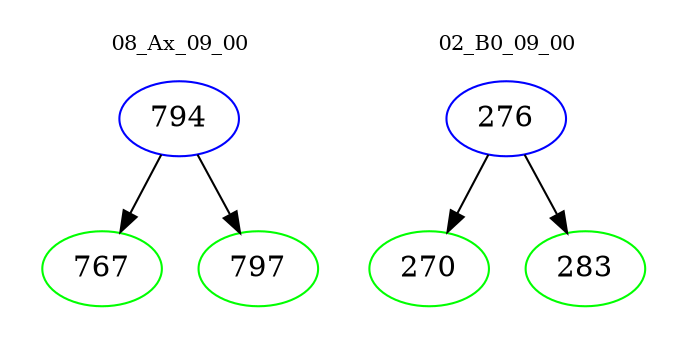 digraph{
subgraph cluster_0 {
color = white
label = "08_Ax_09_00";
fontsize=10;
T0_794 [label="794", color="blue"]
T0_794 -> T0_767 [color="black"]
T0_767 [label="767", color="green"]
T0_794 -> T0_797 [color="black"]
T0_797 [label="797", color="green"]
}
subgraph cluster_1 {
color = white
label = "02_B0_09_00";
fontsize=10;
T1_276 [label="276", color="blue"]
T1_276 -> T1_270 [color="black"]
T1_270 [label="270", color="green"]
T1_276 -> T1_283 [color="black"]
T1_283 [label="283", color="green"]
}
}
